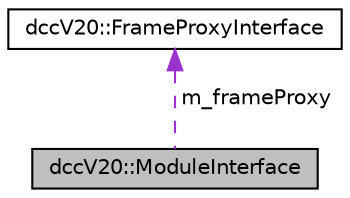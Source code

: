 digraph "dccV20::ModuleInterface"
{
  edge [fontname="Helvetica",fontsize="10",labelfontname="Helvetica",labelfontsize="10"];
  node [fontname="Helvetica",fontsize="10",shape=record];
  Node1 [label="dccV20::ModuleInterface",height=0.2,width=0.4,color="black", fillcolor="grey75", style="filled", fontcolor="black"];
  Node2 -> Node1 [dir="back",color="darkorchid3",fontsize="10",style="dashed",label=" m_frameProxy" ,fontname="Helvetica"];
  Node2 [label="dccV20::FrameProxyInterface",height=0.2,width=0.4,color="black", fillcolor="white", style="filled",URL="$classdcc_v20_1_1_frame_proxy_interface.html"];
}
